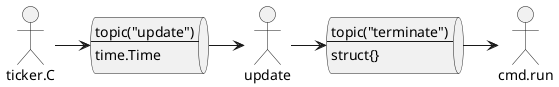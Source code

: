 @startuml

queue update..time.Time[
topic("update")
--
time.Time
]

queue run..struct[
topic("terminate")
--
struct{}
]

actor ticker.C
ticker.C->update..time.Time
update..time.Time->update
update->run..struct
run..struct->cmd.run

@enduml